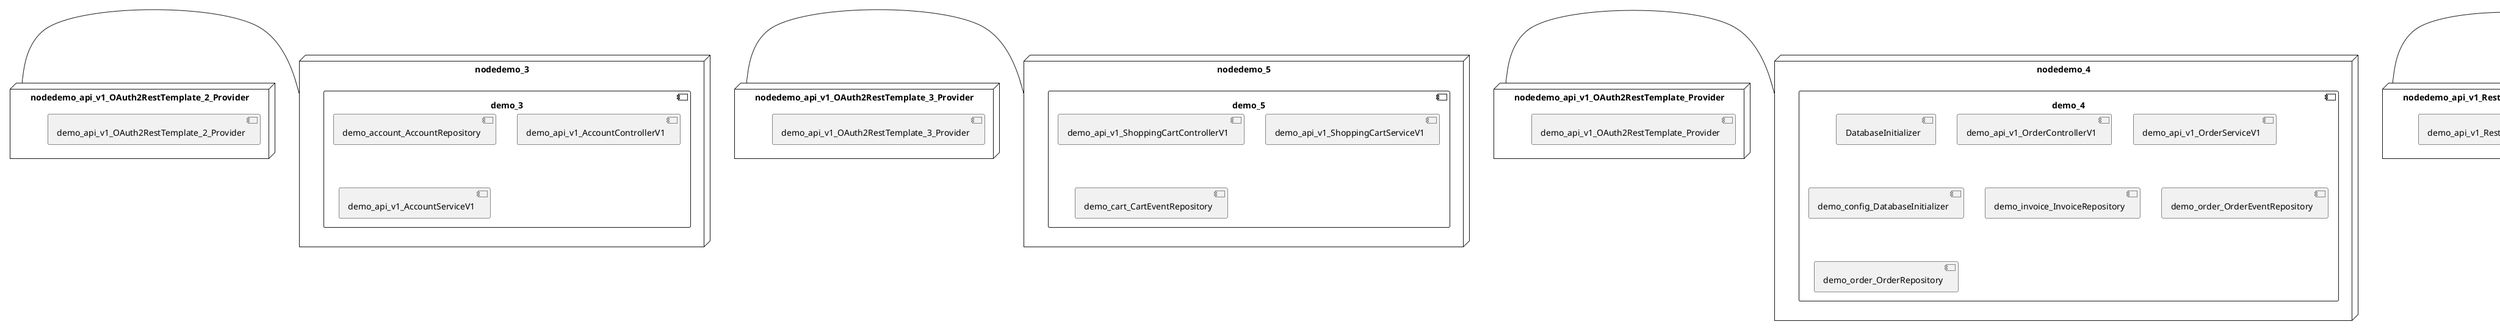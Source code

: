 @startuml
skinparam fixCircleLabelOverlapping true
skinparam componentStyle uml2
node nodedemo {
component demo {
[demo_api_v1_UserControllerV1] [[kbastani-spring-cloud-event-sourcing-example.system#_cjMKoJTUEe-xJZlsOiSlsg]]
[demo_api_v1_UserServiceV1] [[kbastani-spring-cloud-event-sourcing-example.system#_cjMKoJTUEe-xJZlsOiSlsg]]
[demo_user_UserRepository] [[kbastani-spring-cloud-event-sourcing-example.system#_cjMKoJTUEe-xJZlsOiSlsg]]
}
}
node nodedemo_2 {
component demo_2 {
[demo_UserController] [[kbastani-spring-cloud-event-sourcing-example.system#_cjMKoJTUEe-xJZlsOiSlsg]]
[demo_UserRepository] [[kbastani-spring-cloud-event-sourcing-example.system#_cjMKoJTUEe-xJZlsOiSlsg]]
[demo_UserService] [[kbastani-spring-cloud-event-sourcing-example.system#_cjMKoJTUEe-xJZlsOiSlsg]]
[demo_login_UserController] [[kbastani-spring-cloud-event-sourcing-example.system#_cjMKoJTUEe-xJZlsOiSlsg]]
}
}
node nodedemo_3 {
component demo_3 {
[demo_account_AccountRepository] [[kbastani-spring-cloud-event-sourcing-example.system#_cjMKoJTUEe-xJZlsOiSlsg]]
[demo_api_v1_AccountControllerV1] [[kbastani-spring-cloud-event-sourcing-example.system#_cjMKoJTUEe-xJZlsOiSlsg]]
[demo_api_v1_AccountServiceV1] [[kbastani-spring-cloud-event-sourcing-example.system#_cjMKoJTUEe-xJZlsOiSlsg]]
}
}
node nodedemo_4 {
component demo_4 {
[DatabaseInitializer] [[kbastani-spring-cloud-event-sourcing-example.system#_cjMKoJTUEe-xJZlsOiSlsg]]
[demo_api_v1_OrderControllerV1] [[kbastani-spring-cloud-event-sourcing-example.system#_cjMKoJTUEe-xJZlsOiSlsg]]
[demo_api_v1_OrderServiceV1] [[kbastani-spring-cloud-event-sourcing-example.system#_cjMKoJTUEe-xJZlsOiSlsg]]
[demo_config_DatabaseInitializer] [[kbastani-spring-cloud-event-sourcing-example.system#_cjMKoJTUEe-xJZlsOiSlsg]]
[demo_invoice_InvoiceRepository] [[kbastani-spring-cloud-event-sourcing-example.system#_cjMKoJTUEe-xJZlsOiSlsg]]
[demo_order_OrderEventRepository] [[kbastani-spring-cloud-event-sourcing-example.system#_cjMKoJTUEe-xJZlsOiSlsg]]
[demo_order_OrderRepository] [[kbastani-spring-cloud-event-sourcing-example.system#_cjMKoJTUEe-xJZlsOiSlsg]]
}
}
node nodedemo_5 {
component demo_5 {
[demo_api_v1_ShoppingCartControllerV1] [[kbastani-spring-cloud-event-sourcing-example.system#_cjMKoJTUEe-xJZlsOiSlsg]]
[demo_api_v1_ShoppingCartServiceV1] [[kbastani-spring-cloud-event-sourcing-example.system#_cjMKoJTUEe-xJZlsOiSlsg]]
[demo_cart_CartEventRepository] [[kbastani-spring-cloud-event-sourcing-example.system#_cjMKoJTUEe-xJZlsOiSlsg]]
}
}
node nodedemo_6 {
component demo_6 {
[demo_api_v1_CatalogControllerV1] [[kbastani-spring-cloud-event-sourcing-example.system#_cjMKoJTUEe-xJZlsOiSlsg]]
[demo_api_v1_CatalogServiceV1] [[kbastani-spring-cloud-event-sourcing-example.system#_cjMKoJTUEe-xJZlsOiSlsg]]
[demo_catalog_CatalogInfoRepository] [[kbastani-spring-cloud-event-sourcing-example.system#_cjMKoJTUEe-xJZlsOiSlsg]]
}
}
node nodedemo_v1 {
component demo_v1 {
[demo_v1_InventoryControllerV1] [[kbastani-spring-cloud-event-sourcing-example.system#_cjMKoJTUEe-xJZlsOiSlsg]]
[demo_v1_InventoryServiceV1] [[kbastani-spring-cloud-event-sourcing-example.system#_cjMKoJTUEe-xJZlsOiSlsg]]
}
}
node nodedemo_api_v1_OAuth2RestTemplate_2_Provider {
[demo_api_v1_OAuth2RestTemplate_2_Provider] [[kbastani-spring-cloud-event-sourcing-example.system#_cjMKoJTUEe-xJZlsOiSlsg]]
}
node nodedemo_api_v1_OAuth2RestTemplate_3_Provider {
[demo_api_v1_OAuth2RestTemplate_3_Provider] [[kbastani-spring-cloud-event-sourcing-example.system#_cjMKoJTUEe-xJZlsOiSlsg]]
}
node nodedemo_api_v1_OAuth2RestTemplate_Provider {
[demo_api_v1_OAuth2RestTemplate_Provider] [[kbastani-spring-cloud-event-sourcing-example.system#_cjMKoJTUEe-xJZlsOiSlsg]]
}
node nodedemo_api_v1_RestTemplate_2_Provider {
[demo_api_v1_RestTemplate_2_Provider] [[kbastani-spring-cloud-event-sourcing-example.system#_cjMKoJTUEe-xJZlsOiSlsg]]
}
node nodedemo_api_v1_RestTemplate_Provider {
[demo_api_v1_RestTemplate_Provider] [[kbastani-spring-cloud-event-sourcing-example.system#_cjMKoJTUEe-xJZlsOiSlsg]]
}
node nodedemo_inventory_InventoryRepository_Provider {
[demo_inventory_InventoryRepository_Provider] [[kbastani-spring-cloud-event-sourcing-example.system#_cjMKoJTUEe-xJZlsOiSlsg]]
}
node nodedemo_login_AuthenticationManager_Provider {
[demo_login_AuthenticationManager_Provider] [[kbastani-spring-cloud-event-sourcing-example.system#_cjMKoJTUEe-xJZlsOiSlsg]]
}
node nodedemo_login_ClientDetailsService_Provider {
[demo_login_ClientDetailsService_Provider] [[kbastani-spring-cloud-event-sourcing-example.system#_cjMKoJTUEe-xJZlsOiSlsg]]
}
node nodedemo_login_HttpSessionSecurityContextRepository_Provider {
[demo_login_HttpSessionSecurityContextRepository_Provider] [[kbastani-spring-cloud-event-sourcing-example.system#_cjMKoJTUEe-xJZlsOiSlsg]]
}
node nodedemo_login_LoginController {
[demo_login_LoginController] [[kbastani-spring-cloud-event-sourcing-example.system#_cjMKoJTUEe-xJZlsOiSlsg]]
}
node nodedemo_product_ProductRepository_Provider {
[demo_product_ProductRepository_Provider] [[kbastani-spring-cloud-event-sourcing-example.system#_cjMKoJTUEe-xJZlsOiSlsg]]
}
node nodedemo_user_UserClientV1 {
[demo_user_UserClientV1] [[kbastani-spring-cloud-event-sourcing-example.system#_cjMKoJTUEe-xJZlsOiSlsg]]
}
node nodedemo_v1_Session_Provider {
[demo_v1_Session_Provider] [[kbastani-spring-cloud-event-sourcing-example.system#_cjMKoJTUEe-xJZlsOiSlsg]]
}
[nodedemo_api_v1_OAuth2RestTemplate_2_Provider] - [nodedemo_3]
[nodedemo_api_v1_OAuth2RestTemplate_3_Provider] - [nodedemo_5]
[nodedemo_api_v1_OAuth2RestTemplate_Provider] - [nodedemo_4]
[nodedemo_api_v1_RestTemplate_2_Provider] - [nodedemo_6]
[nodedemo_api_v1_RestTemplate_Provider] - [nodedemo_6]
[nodedemo_inventory_InventoryRepository_Provider] - [nodedemo_v1]
[nodedemo_login_AuthenticationManager_Provider] - [nodedemo_login_LoginController]
[nodedemo_login_ClientDetailsService_Provider] - [nodedemo_login_LoginController]
[nodedemo_login_HttpSessionSecurityContextRepository_Provider] - [nodedemo_login_LoginController]
[nodedemo_product_ProductRepository_Provider] - [nodedemo_v1]
[nodedemo_v1_Session_Provider] - [nodedemo_v1]
[nodedemo] - [nodedemo_user_UserClientV1]

@enduml
